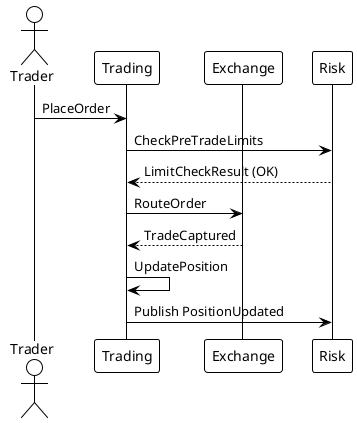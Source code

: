 @startuml OrderExecutionFlow
!theme plain
actor Trader
participant Trading as TR
participant Exchange as EX
participant Risk as RK

Trader -> TR : PlaceOrder
TR -> RK : CheckPreTradeLimits
RK --> TR : LimitCheckResult (OK)
TR -> EX : RouteOrder
EX --> TR : TradeCaptured
TR -> TR : UpdatePosition
TR -> RK : Publish PositionUpdated
@enduml